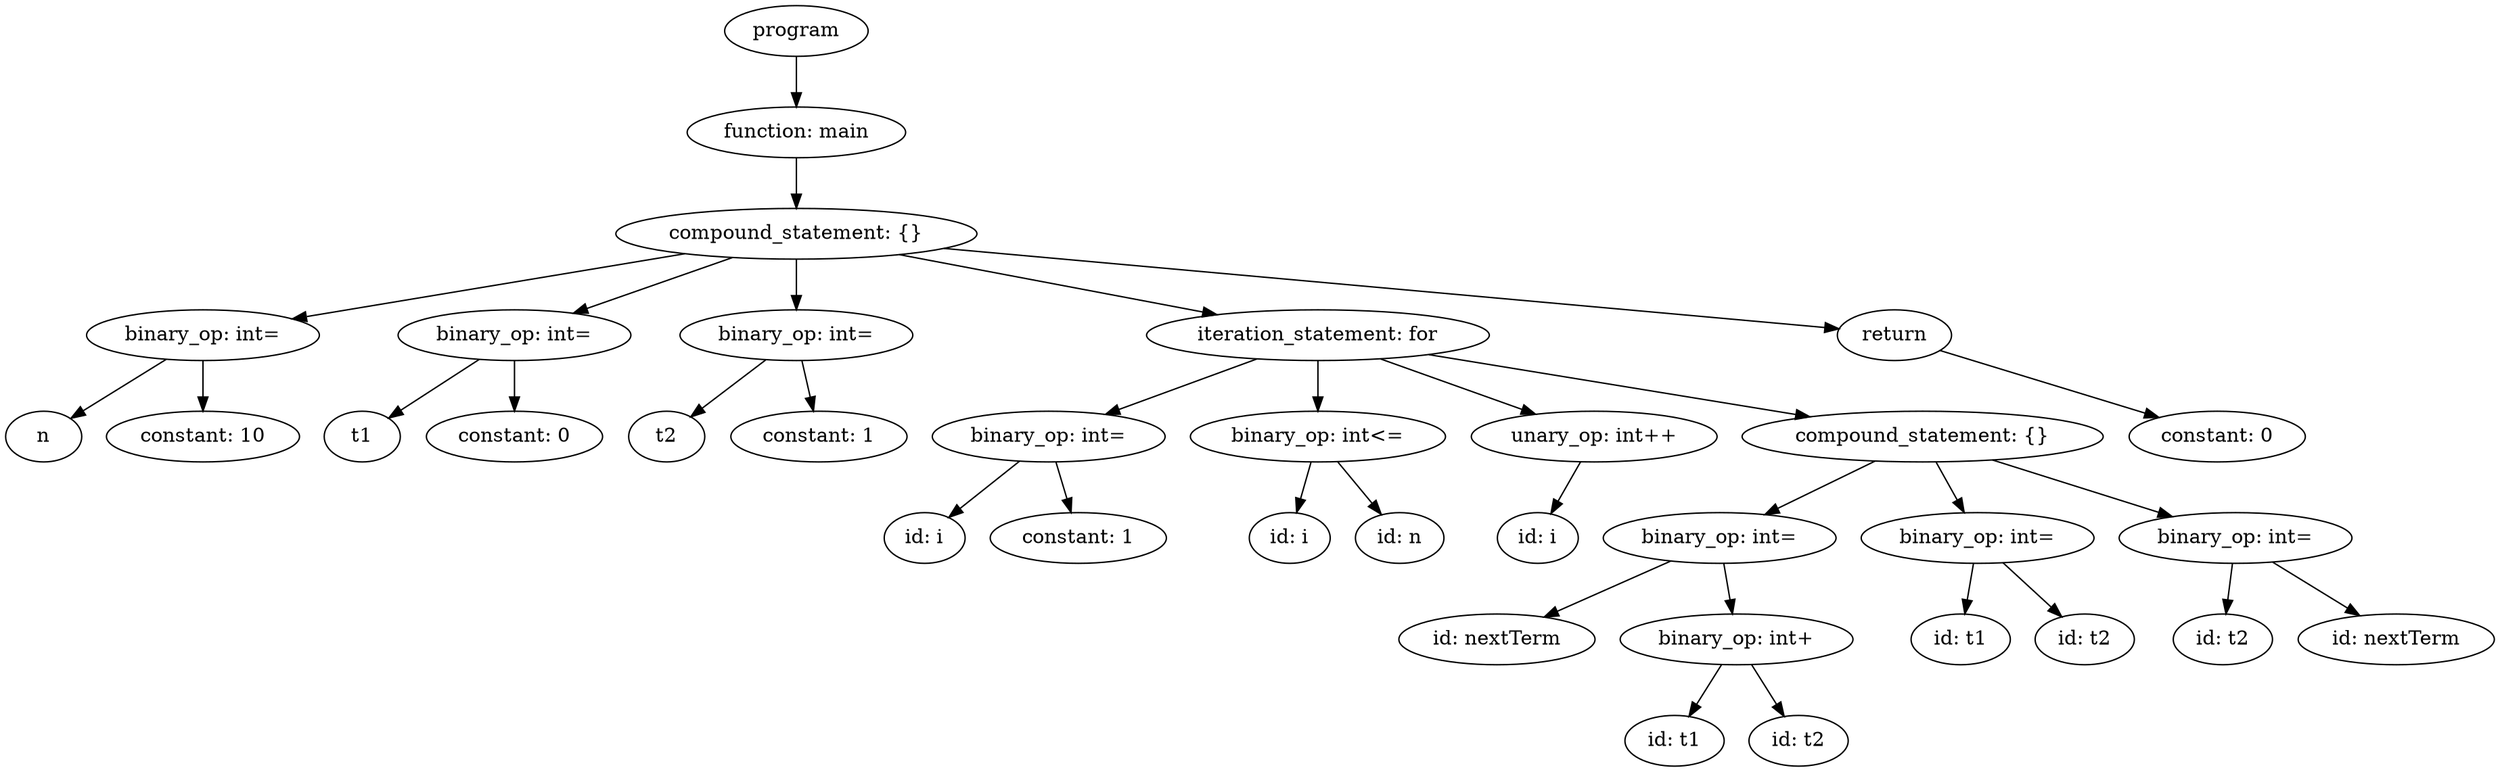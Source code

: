 strict digraph "" {
	graph [bb="0,0,1765.5,540"];
	node [label="\N"];
	45	[height=0.5,
		label=program,
		pos="561,522",
		width=1.4082];
	44	[height=0.5,
		label="function: main",
		pos="561,450",
		width=2.1528];
	45 -> 44	[pos="e,561,468.1 561,503.7 561,495.98 561,486.71 561,478.11"];
	43	[height=0.5,
		label="compound_statement: {}",
		pos="561,378",
		width=3.5566];
	44 -> 43	[pos="e,561,396.1 561,431.7 561,423.98 561,414.71 561,406.11"];
	9	[height=0.5,
		label="binary_op: int=",
		pos="140,306",
		width=2.2929];
	43 -> 9	[pos="e,203.38,317.54 481.81,363.83 404.81,351.03 288.77,331.74 213.69,319.25"];
	13	[height=0.5,
		label="binary_op: int=",
		pos="361,306",
		width=2.2929];
	43 -> 13	[pos="e,402.79,321.63 515.62,361.12 484.91,350.37 444.29,336.15 412.39,324.99"];
	17	[height=0.5,
		label="binary_op: int=",
		pos="561,306",
		width=2.2929];
	43 -> 17	[pos="e,561,324.1 561,359.7 561,351.98 561,342.71 561,334.11"];
	40	[height=0.5,
		label="iteration_statement: for",
		pos="931,306",
		width=3.3761];
	43 -> 40	[pos="e,859.31,320.56 634.1,363.17 696.07,351.45 784.88,334.64 849.2,322.47"];
	42	[height=0.5,
		label=return,
		pos="1340,306",
		width=1.125];
	43 -> 42	[pos="e,1300.6,310.54 665.65,367.6 835.77,352.31 1165.8,322.65 1290.6,311.44"];
	7	[height=0.5,
		label=n,
		pos="27,234",
		width=0.75];
	9 -> 7	[pos="e,46.361,246.99 113.79,288.76 96.247,277.9 73.17,263.6 55.223,252.48"];
	8	[height=0.5,
		label="constant: 10",
		pos="140,234",
		width=1.8957];
	9 -> 8	[pos="e,140,252.1 140,287.7 140,279.98 140,270.71 140,262.11"];
	11	[height=0.5,
		label=t1,
		pos="253,234",
		width=0.75];
	13 -> 11	[pos="e,271.84,247.21 335.95,288.76 319.29,277.97 297.41,263.78 280.3,252.69"];
	12	[height=0.5,
		label="constant: 0",
		pos="361,234",
		width=1.7361];
	13 -> 12	[pos="e,361,252.1 361,287.7 361,279.98 361,270.71 361,262.11"];
	15	[height=0.5,
		label=t2,
		pos="469,234",
		width=0.75];
	17 -> 15	[pos="e,486.05,247.97 539.2,288.41 525.73,278.17 508.4,264.98 494.33,254.27"];
	16	[height=0.5,
		label="constant: 1",
		pos="577,234",
		width=1.7361];
	17 -> 16	[pos="e,573.09,252.1 564.96,287.7 566.72,279.98 568.84,270.71 570.8,262.11"];
	22	[height=0.5,
		label="binary_op: int=",
		pos="740,234",
		width=2.2929];
	40 -> 22	[pos="e,780.23,249.75 887.66,289.12 858.56,278.45 820.14,264.37 789.78,253.25"];
	25	[height=0.5,
		label="binary_op: int<=",
		pos="931,234",
		width=2.5139];
	40 -> 25	[pos="e,931,252.1 931,287.7 931,279.98 931,270.71 931,262.11"];
	27	[height=0.5,
		label="unary_op: int++",
		pos="1127,234",
		width=2.4192];
	40 -> 27	[pos="e,1085.4,249.86 975.48,289.12 1005.2,278.49 1044.5,264.47 1075.6,253.36"];
	39	[height=0.5,
		label="compound_statement: {}",
		pos="1360,234",
		width=3.5566];
	40 -> 39	[pos="e,1280,248.05 1009.7,292.16 1083.2,280.17 1192.8,262.28 1269.8,249.71"];
	41	[height=0.5,
		label="constant: 0",
		pos="1569,234",
		width=1.7361];
	42 -> 41	[pos="e,1527.5,247.67 1372.3,295.12 1410.1,283.56 1473.3,264.27 1517.8,250.66"];
	20	[height=0.5,
		label="id: i",
		pos="652,162",
		width=0.79437];
	22 -> 20	[pos="e,669.16,176.65 719.15,216.41 706.52,206.37 690.34,193.49 677.02,182.9"];
	21	[height=0.5,
		label="constant: 1",
		pos="761,162",
		width=1.7361];
	22 -> 21	[pos="e,755.87,180.1 745.19,215.7 747.53,207.9 750.35,198.51 752.95,189.83"];
	23	[height=0.5,
		label="id: i",
		pos="911,162",
		width=0.79437];
	25 -> 23	[pos="e,915.89,180.1 926.06,215.7 923.83,207.9 921.15,198.51 918.67,189.83"];
	24	[height=0.5,
		label="id: n",
		pos="989,162",
		width=0.86659];
	25 -> 24	[pos="e,975.88,178.83 945.04,216.05 952.37,207.2 961.47,196.23 969.47,186.57"];
	26	[height=0.5,
		label="id: i",
		pos="1087,162",
		width=0.79437];
	27 -> 26	[pos="e,1096.3,179.31 1117.3,216.05 1112.5,207.68 1106.7,197.4 1101.4,188.13"];
	32	[height=0.5,
		label="binary_op: int=",
		pos="1216,162",
		width=2.2929];
	39 -> 32	[pos="e,1248.1,178.59 1326.2,216.59 1305.6,206.55 1279,193.63 1257.1,182.99"];
	35	[height=0.5,
		label="binary_op: int=",
		pos="1399,162",
		width=2.2929];
	39 -> 35	[pos="e,1389.5,180.1 1369.6,215.7 1374.1,207.64 1379.6,197.89 1384.5,188.98"];
	38	[height=0.5,
		label="binary_op: int=",
		pos="1582,162",
		width=2.2929];
	39 -> 38	[pos="e,1537.1,177.15 1409.5,217.38 1444.5,206.37 1491.2,191.62 1527.3,180.26"];
	28	[height=0.5,
		label="id: nextTerm",
		pos="1058,90",
		width=1.9318];
	32 -> 28	[pos="e,1091.5,105.85 1181.3,145.64 1157.6,135.15 1126.1,121.17 1100.9,109.98"];
	31	[height=0.5,
		label="binary_op: int+",
		pos="1228,90",
		width=2.2929];
	32 -> 31	[pos="e,1225.1,108.1 1219,143.7 1220.3,135.98 1221.9,126.71 1223.4,118.11"];
	33	[height=0.5,
		label="id: t1",
		pos="1387,90",
		width=0.97491];
	35 -> 33	[pos="e,1389.9,108.1 1396,143.7 1394.7,135.98 1393.1,126.71 1391.6,118.11"];
	34	[height=0.5,
		label="id: t2",
		pos="1475,90",
		width=0.97491];
	35 -> 34	[pos="e,1458.7,106.04 1417,144.41 1427.2,135.04 1440,123.21 1451,113.07"];
	36	[height=0.5,
		label="id: t2",
		pos="1573,90",
		width=0.97491];
	38 -> 36	[pos="e,1575.2,108.1 1579.8,143.7 1578.8,135.98 1577.6,126.71 1576.5,118.11"];
	37	[height=0.5,
		label="id: nextTerm",
		pos="1696,90",
		width=1.9318];
	38 -> 37	[pos="e,1670.1,106.91 1608.4,144.76 1624.2,135.07 1644.5,122.64 1661.5,112.17"];
	29	[height=0.5,
		label="id: t1",
		pos="1184,18",
		width=0.97491];
	31 -> 29	[pos="e,1194.3,35.307 1217.3,72.055 1212,63.592 1205.5,53.19 1199.6,43.845"];
	30	[height=0.5,
		label="id: t2",
		pos="1272,18",
		width=0.97491];
	31 -> 30	[pos="e,1261.7,35.307 1238.7,72.055 1244,63.592 1250.5,53.19 1256.4,43.845"];
}
